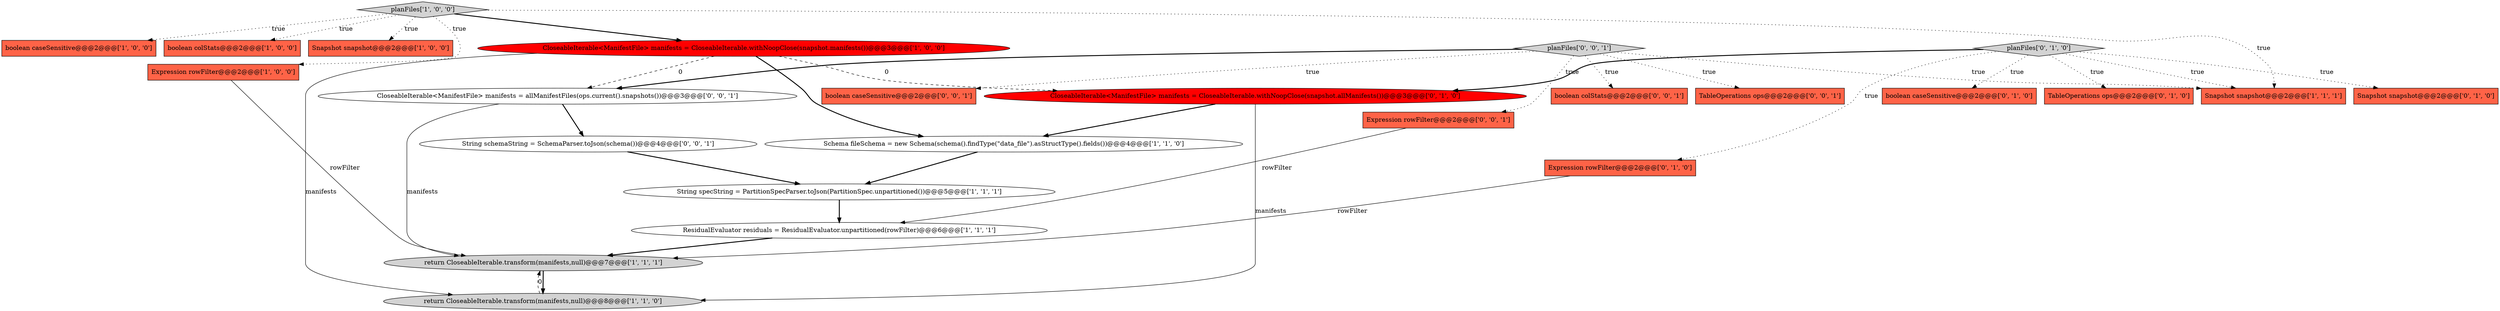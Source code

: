 digraph {
5 [style = filled, label = "boolean caseSensitive@@@2@@@['1', '0', '0']", fillcolor = tomato, shape = box image = "AAA0AAABBB1BBB"];
6 [style = filled, label = "boolean colStats@@@2@@@['1', '0', '0']", fillcolor = tomato, shape = box image = "AAA0AAABBB1BBB"];
7 [style = filled, label = "return CloseableIterable.transform(manifests,null)@@@8@@@['1', '1', '0']", fillcolor = lightgray, shape = ellipse image = "AAA0AAABBB1BBB"];
11 [style = filled, label = "String specString = PartitionSpecParser.toJson(PartitionSpec.unpartitioned())@@@5@@@['1', '1', '1']", fillcolor = white, shape = ellipse image = "AAA0AAABBB1BBB"];
0 [style = filled, label = "Snapshot snapshot@@@2@@@['1', '0', '0']", fillcolor = tomato, shape = box image = "AAA0AAABBB1BBB"];
2 [style = filled, label = "Expression rowFilter@@@2@@@['1', '0', '0']", fillcolor = tomato, shape = box image = "AAA0AAABBB1BBB"];
16 [style = filled, label = "Snapshot snapshot@@@2@@@['0', '1', '0']", fillcolor = tomato, shape = box image = "AAA0AAABBB2BBB"];
13 [style = filled, label = "planFiles['0', '1', '0']", fillcolor = lightgray, shape = diamond image = "AAA0AAABBB2BBB"];
21 [style = filled, label = "Expression rowFilter@@@2@@@['0', '0', '1']", fillcolor = tomato, shape = box image = "AAA0AAABBB3BBB"];
19 [style = filled, label = "boolean colStats@@@2@@@['0', '0', '1']", fillcolor = tomato, shape = box image = "AAA0AAABBB3BBB"];
8 [style = filled, label = "CloseableIterable<ManifestFile> manifests = CloseableIterable.withNoopClose(snapshot.manifests())@@@3@@@['1', '0', '0']", fillcolor = red, shape = ellipse image = "AAA1AAABBB1BBB"];
4 [style = filled, label = "return CloseableIterable.transform(manifests,null)@@@7@@@['1', '1', '1']", fillcolor = lightgray, shape = ellipse image = "AAA0AAABBB1BBB"];
24 [style = filled, label = "CloseableIterable<ManifestFile> manifests = allManifestFiles(ops.current().snapshots())@@@3@@@['0', '0', '1']", fillcolor = white, shape = ellipse image = "AAA0AAABBB3BBB"];
10 [style = filled, label = "Snapshot snapshot@@@2@@@['1', '1', '1']", fillcolor = tomato, shape = box image = "AAA0AAABBB1BBB"];
1 [style = filled, label = "ResidualEvaluator residuals = ResidualEvaluator.unpartitioned(rowFilter)@@@6@@@['1', '1', '1']", fillcolor = white, shape = ellipse image = "AAA0AAABBB1BBB"];
9 [style = filled, label = "planFiles['1', '0', '0']", fillcolor = lightgray, shape = diamond image = "AAA0AAABBB1BBB"];
23 [style = filled, label = "String schemaString = SchemaParser.toJson(schema())@@@4@@@['0', '0', '1']", fillcolor = white, shape = ellipse image = "AAA0AAABBB3BBB"];
15 [style = filled, label = "CloseableIterable<ManifestFile> manifests = CloseableIterable.withNoopClose(snapshot.allManifests())@@@3@@@['0', '1', '0']", fillcolor = red, shape = ellipse image = "AAA1AAABBB2BBB"];
22 [style = filled, label = "TableOperations ops@@@2@@@['0', '0', '1']", fillcolor = tomato, shape = box image = "AAA0AAABBB3BBB"];
12 [style = filled, label = "Expression rowFilter@@@2@@@['0', '1', '0']", fillcolor = tomato, shape = box image = "AAA0AAABBB2BBB"];
17 [style = filled, label = "boolean caseSensitive@@@2@@@['0', '1', '0']", fillcolor = tomato, shape = box image = "AAA0AAABBB2BBB"];
18 [style = filled, label = "boolean caseSensitive@@@2@@@['0', '0', '1']", fillcolor = tomato, shape = box image = "AAA0AAABBB3BBB"];
14 [style = filled, label = "TableOperations ops@@@2@@@['0', '1', '0']", fillcolor = tomato, shape = box image = "AAA0AAABBB2BBB"];
20 [style = filled, label = "planFiles['0', '0', '1']", fillcolor = lightgray, shape = diamond image = "AAA0AAABBB3BBB"];
3 [style = filled, label = "Schema fileSchema = new Schema(schema().findType(\"data_file\").asStructType().fields())@@@4@@@['1', '1', '0']", fillcolor = white, shape = ellipse image = "AAA0AAABBB1BBB"];
13->16 [style = dotted, label="true"];
13->17 [style = dotted, label="true"];
1->4 [style = bold, label=""];
9->0 [style = dotted, label="true"];
12->4 [style = solid, label="rowFilter"];
8->7 [style = solid, label="manifests"];
13->12 [style = dotted, label="true"];
11->1 [style = bold, label=""];
8->15 [style = dashed, label="0"];
7->4 [style = dashed, label="0"];
8->3 [style = bold, label=""];
3->11 [style = bold, label=""];
2->4 [style = solid, label="rowFilter"];
20->21 [style = dotted, label="true"];
8->24 [style = dashed, label="0"];
9->8 [style = bold, label=""];
15->3 [style = bold, label=""];
9->6 [style = dotted, label="true"];
13->10 [style = dotted, label="true"];
4->7 [style = bold, label=""];
21->1 [style = solid, label="rowFilter"];
24->4 [style = solid, label="manifests"];
9->2 [style = dotted, label="true"];
20->10 [style = dotted, label="true"];
20->18 [style = dotted, label="true"];
20->19 [style = dotted, label="true"];
13->15 [style = bold, label=""];
20->22 [style = dotted, label="true"];
23->11 [style = bold, label=""];
20->24 [style = bold, label=""];
13->14 [style = dotted, label="true"];
9->10 [style = dotted, label="true"];
15->7 [style = solid, label="manifests"];
24->23 [style = bold, label=""];
9->5 [style = dotted, label="true"];
}
